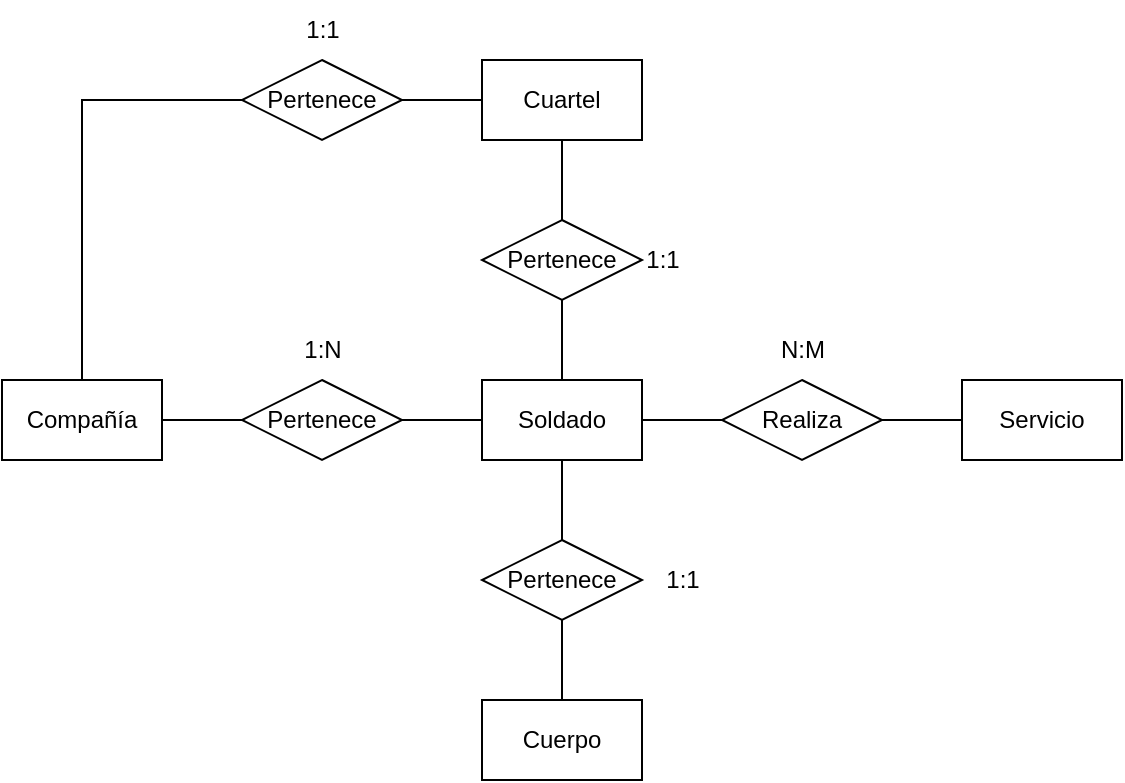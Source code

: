 <mxfile version="24.7.16">
  <diagram name="Página-1" id="Y6y2jpyKqkTVH2921ZTA">
    <mxGraphModel dx="1434" dy="750" grid="1" gridSize="10" guides="1" tooltips="1" connect="1" arrows="1" fold="1" page="1" pageScale="1" pageWidth="827" pageHeight="1169" math="0" shadow="0">
      <root>
        <mxCell id="0" />
        <mxCell id="1" parent="0" />
        <mxCell id="dUgdx2Zgp-qKFRWh7aKo-7" style="edgeStyle=orthogonalEdgeStyle;rounded=0;orthogonalLoop=1;jettySize=auto;html=1;exitX=1;exitY=0.5;exitDx=0;exitDy=0;entryX=0;entryY=0.5;entryDx=0;entryDy=0;endArrow=none;endFill=0;" edge="1" parent="1" source="dUgdx2Zgp-qKFRWh7aKo-1" target="dUgdx2Zgp-qKFRWh7aKo-6">
          <mxGeometry relative="1" as="geometry" />
        </mxCell>
        <mxCell id="dUgdx2Zgp-qKFRWh7aKo-1" value="Soldado" style="rounded=0;whiteSpace=wrap;html=1;" vertex="1" parent="1">
          <mxGeometry x="280" y="280" width="80" height="40" as="geometry" />
        </mxCell>
        <mxCell id="dUgdx2Zgp-qKFRWh7aKo-2" value="Cuartel" style="rounded=0;whiteSpace=wrap;html=1;" vertex="1" parent="1">
          <mxGeometry x="280" y="120" width="80" height="40" as="geometry" />
        </mxCell>
        <mxCell id="dUgdx2Zgp-qKFRWh7aKo-3" value="Cuerpo" style="rounded=0;whiteSpace=wrap;html=1;" vertex="1" parent="1">
          <mxGeometry x="280" y="440" width="80" height="40" as="geometry" />
        </mxCell>
        <mxCell id="dUgdx2Zgp-qKFRWh7aKo-23" style="edgeStyle=orthogonalEdgeStyle;rounded=0;orthogonalLoop=1;jettySize=auto;html=1;exitX=0.5;exitY=0;exitDx=0;exitDy=0;entryX=0;entryY=0.5;entryDx=0;entryDy=0;endArrow=none;endFill=0;" edge="1" parent="1" source="dUgdx2Zgp-qKFRWh7aKo-4" target="dUgdx2Zgp-qKFRWh7aKo-22">
          <mxGeometry relative="1" as="geometry" />
        </mxCell>
        <mxCell id="dUgdx2Zgp-qKFRWh7aKo-4" value="Compañía" style="rounded=0;whiteSpace=wrap;html=1;" vertex="1" parent="1">
          <mxGeometry x="40" y="280" width="80" height="40" as="geometry" />
        </mxCell>
        <mxCell id="dUgdx2Zgp-qKFRWh7aKo-5" value="Servicio" style="rounded=0;whiteSpace=wrap;html=1;" vertex="1" parent="1">
          <mxGeometry x="520" y="280" width="80" height="40" as="geometry" />
        </mxCell>
        <mxCell id="dUgdx2Zgp-qKFRWh7aKo-8" style="edgeStyle=orthogonalEdgeStyle;rounded=0;orthogonalLoop=1;jettySize=auto;html=1;exitX=1;exitY=0.5;exitDx=0;exitDy=0;entryX=0;entryY=0.5;entryDx=0;entryDy=0;endArrow=none;endFill=0;" edge="1" parent="1" source="dUgdx2Zgp-qKFRWh7aKo-6" target="dUgdx2Zgp-qKFRWh7aKo-5">
          <mxGeometry relative="1" as="geometry" />
        </mxCell>
        <mxCell id="dUgdx2Zgp-qKFRWh7aKo-6" value="Realiza" style="rhombus;whiteSpace=wrap;html=1;" vertex="1" parent="1">
          <mxGeometry x="400" y="280" width="80" height="40" as="geometry" />
        </mxCell>
        <mxCell id="dUgdx2Zgp-qKFRWh7aKo-10" style="edgeStyle=orthogonalEdgeStyle;rounded=0;orthogonalLoop=1;jettySize=auto;html=1;exitX=0;exitY=0.5;exitDx=0;exitDy=0;entryX=1;entryY=0.5;entryDx=0;entryDy=0;endArrow=none;endFill=0;" edge="1" parent="1" source="dUgdx2Zgp-qKFRWh7aKo-9" target="dUgdx2Zgp-qKFRWh7aKo-4">
          <mxGeometry relative="1" as="geometry" />
        </mxCell>
        <mxCell id="dUgdx2Zgp-qKFRWh7aKo-11" style="edgeStyle=orthogonalEdgeStyle;rounded=0;orthogonalLoop=1;jettySize=auto;html=1;exitX=1;exitY=0.5;exitDx=0;exitDy=0;endArrow=none;endFill=0;" edge="1" parent="1" source="dUgdx2Zgp-qKFRWh7aKo-9" target="dUgdx2Zgp-qKFRWh7aKo-1">
          <mxGeometry relative="1" as="geometry" />
        </mxCell>
        <mxCell id="dUgdx2Zgp-qKFRWh7aKo-9" value="Pertenece" style="rhombus;whiteSpace=wrap;html=1;" vertex="1" parent="1">
          <mxGeometry x="160" y="280" width="80" height="40" as="geometry" />
        </mxCell>
        <mxCell id="dUgdx2Zgp-qKFRWh7aKo-13" style="edgeStyle=orthogonalEdgeStyle;rounded=0;orthogonalLoop=1;jettySize=auto;html=1;exitX=0.5;exitY=1;exitDx=0;exitDy=0;endArrow=none;endFill=0;" edge="1" parent="1" source="dUgdx2Zgp-qKFRWh7aKo-12" target="dUgdx2Zgp-qKFRWh7aKo-1">
          <mxGeometry relative="1" as="geometry" />
        </mxCell>
        <mxCell id="dUgdx2Zgp-qKFRWh7aKo-14" style="edgeStyle=orthogonalEdgeStyle;rounded=0;orthogonalLoop=1;jettySize=auto;html=1;exitX=0.5;exitY=0;exitDx=0;exitDy=0;entryX=0.5;entryY=1;entryDx=0;entryDy=0;endArrow=none;endFill=0;" edge="1" parent="1" source="dUgdx2Zgp-qKFRWh7aKo-12" target="dUgdx2Zgp-qKFRWh7aKo-2">
          <mxGeometry relative="1" as="geometry" />
        </mxCell>
        <mxCell id="dUgdx2Zgp-qKFRWh7aKo-12" value="Pertenece" style="rhombus;whiteSpace=wrap;html=1;" vertex="1" parent="1">
          <mxGeometry x="280" y="200" width="80" height="40" as="geometry" />
        </mxCell>
        <mxCell id="dUgdx2Zgp-qKFRWh7aKo-16" style="edgeStyle=orthogonalEdgeStyle;rounded=0;orthogonalLoop=1;jettySize=auto;html=1;exitX=0.5;exitY=0;exitDx=0;exitDy=0;entryX=0.5;entryY=1;entryDx=0;entryDy=0;endArrow=none;endFill=0;" edge="1" parent="1" source="dUgdx2Zgp-qKFRWh7aKo-15" target="dUgdx2Zgp-qKFRWh7aKo-1">
          <mxGeometry relative="1" as="geometry" />
        </mxCell>
        <mxCell id="dUgdx2Zgp-qKFRWh7aKo-17" style="edgeStyle=orthogonalEdgeStyle;rounded=0;orthogonalLoop=1;jettySize=auto;html=1;exitX=0.5;exitY=1;exitDx=0;exitDy=0;endArrow=none;endFill=0;" edge="1" parent="1" source="dUgdx2Zgp-qKFRWh7aKo-15" target="dUgdx2Zgp-qKFRWh7aKo-3">
          <mxGeometry relative="1" as="geometry" />
        </mxCell>
        <mxCell id="dUgdx2Zgp-qKFRWh7aKo-15" value="Pertenece" style="rhombus;whiteSpace=wrap;html=1;" vertex="1" parent="1">
          <mxGeometry x="280" y="360" width="80" height="40" as="geometry" />
        </mxCell>
        <mxCell id="dUgdx2Zgp-qKFRWh7aKo-18" value="1:1" style="text;html=1;align=center;verticalAlign=middle;resizable=0;points=[];autosize=1;strokeColor=none;fillColor=none;" vertex="1" parent="1">
          <mxGeometry x="350" y="205" width="40" height="30" as="geometry" />
        </mxCell>
        <mxCell id="dUgdx2Zgp-qKFRWh7aKo-19" value="1:1" style="text;html=1;align=center;verticalAlign=middle;resizable=0;points=[];autosize=1;strokeColor=none;fillColor=none;" vertex="1" parent="1">
          <mxGeometry x="360" y="365" width="40" height="30" as="geometry" />
        </mxCell>
        <mxCell id="dUgdx2Zgp-qKFRWh7aKo-20" value="1:N" style="text;html=1;align=center;verticalAlign=middle;resizable=0;points=[];autosize=1;strokeColor=none;fillColor=none;" vertex="1" parent="1">
          <mxGeometry x="180" y="250" width="40" height="30" as="geometry" />
        </mxCell>
        <mxCell id="dUgdx2Zgp-qKFRWh7aKo-24" style="edgeStyle=orthogonalEdgeStyle;rounded=0;orthogonalLoop=1;jettySize=auto;html=1;exitX=1;exitY=0.5;exitDx=0;exitDy=0;entryX=0;entryY=0.5;entryDx=0;entryDy=0;endArrow=none;endFill=0;" edge="1" parent="1" source="dUgdx2Zgp-qKFRWh7aKo-22" target="dUgdx2Zgp-qKFRWh7aKo-2">
          <mxGeometry relative="1" as="geometry" />
        </mxCell>
        <mxCell id="dUgdx2Zgp-qKFRWh7aKo-22" value="Pertenece" style="rhombus;whiteSpace=wrap;html=1;" vertex="1" parent="1">
          <mxGeometry x="160" y="120" width="80" height="40" as="geometry" />
        </mxCell>
        <mxCell id="dUgdx2Zgp-qKFRWh7aKo-25" value="1:1" style="text;html=1;align=center;verticalAlign=middle;resizable=0;points=[];autosize=1;strokeColor=none;fillColor=none;" vertex="1" parent="1">
          <mxGeometry x="180" y="90" width="40" height="30" as="geometry" />
        </mxCell>
        <mxCell id="dUgdx2Zgp-qKFRWh7aKo-26" value="N:M" style="text;html=1;align=center;verticalAlign=middle;resizable=0;points=[];autosize=1;strokeColor=none;fillColor=none;" vertex="1" parent="1">
          <mxGeometry x="415" y="250" width="50" height="30" as="geometry" />
        </mxCell>
      </root>
    </mxGraphModel>
  </diagram>
</mxfile>
